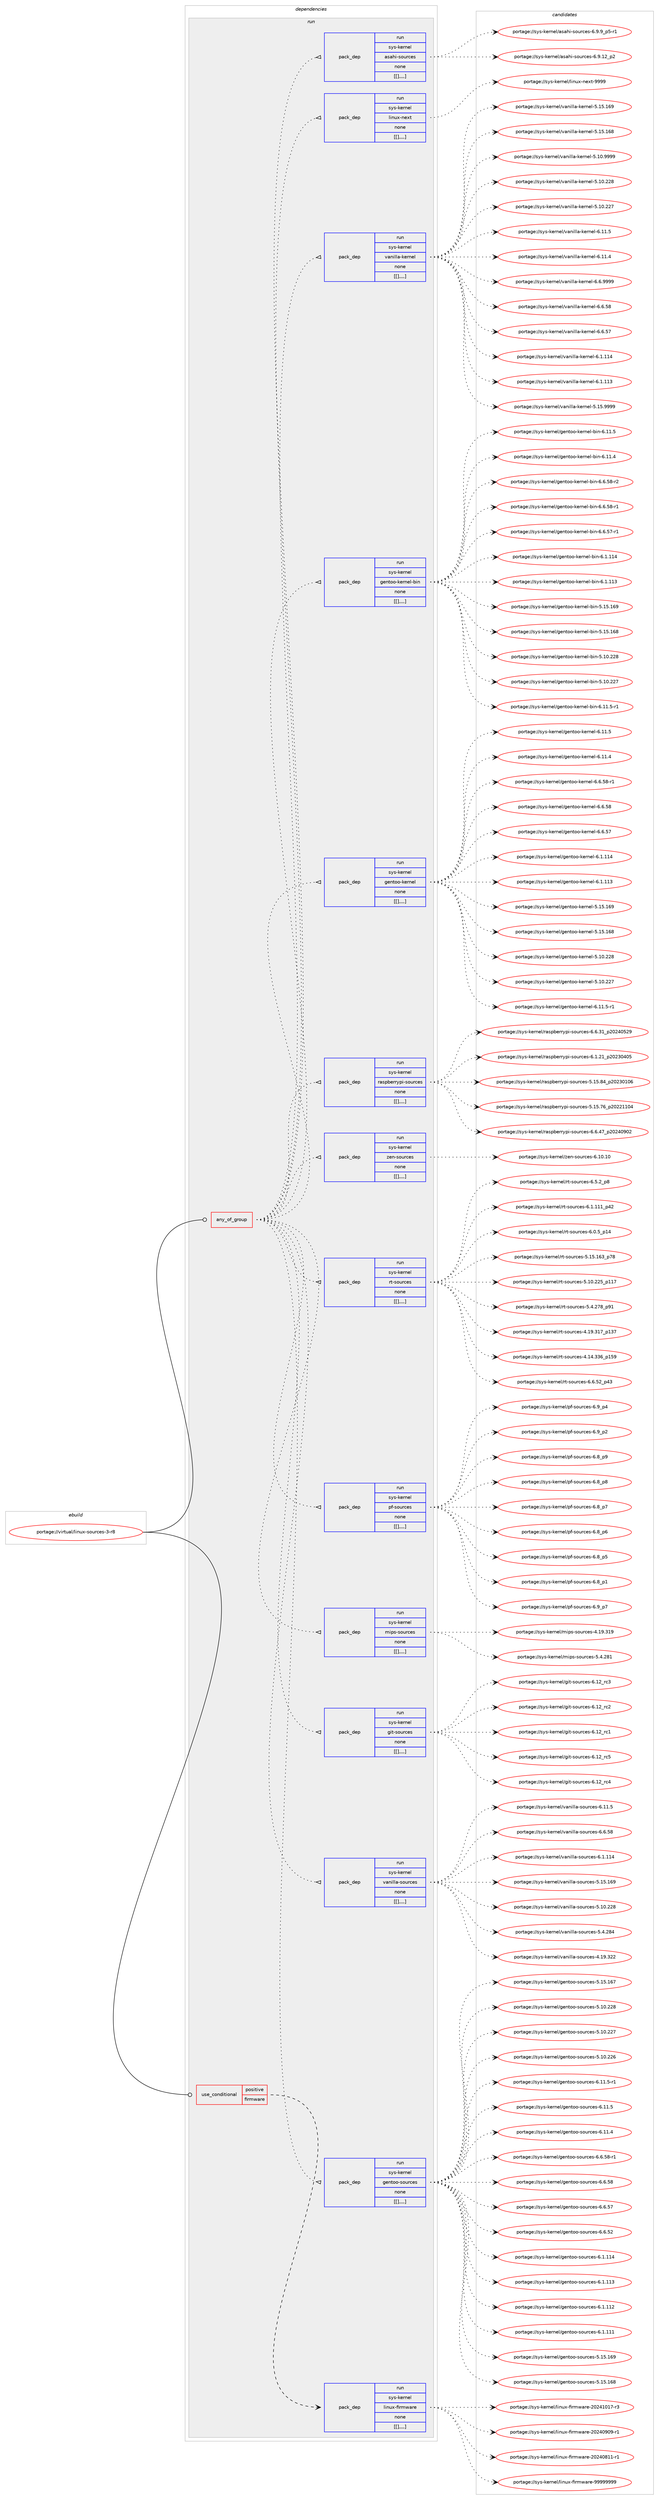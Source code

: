 digraph prolog {

# *************
# Graph options
# *************

newrank=true;
concentrate=true;
compound=true;
graph [rankdir=LR,fontname=Helvetica,fontsize=10,ranksep=1.5];#, ranksep=2.5, nodesep=0.2];
edge  [arrowhead=vee];
node  [fontname=Helvetica,fontsize=10];

# **********
# The ebuild
# **********

subgraph cluster_leftcol {
color=gray;
label=<<i>ebuild</i>>;
id [label="portage://virtual/linux-sources-3-r8", color=red, width=4, href="../virtual/linux-sources-3-r8.svg"];
}

# ****************
# The dependencies
# ****************

subgraph cluster_midcol {
color=gray;
label=<<i>dependencies</i>>;
subgraph cluster_compile {
fillcolor="#eeeeee";
style=filled;
label=<<i>compile</i>>;
}
subgraph cluster_compileandrun {
fillcolor="#eeeeee";
style=filled;
label=<<i>compile and run</i>>;
}
subgraph cluster_run {
fillcolor="#eeeeee";
style=filled;
label=<<i>run</i>>;
subgraph any48 {
dependency1606 [label=<<TABLE BORDER="0" CELLBORDER="1" CELLSPACING="0" CELLPADDING="4"><TR><TD CELLPADDING="10">any_of_group</TD></TR></TABLE>>, shape=none, color=red];subgraph pack1240 {
dependency1608 [label=<<TABLE BORDER="0" CELLBORDER="1" CELLSPACING="0" CELLPADDING="4" WIDTH="220"><TR><TD ROWSPAN="6" CELLPADDING="30">pack_dep</TD></TR><TR><TD WIDTH="110">run</TD></TR><TR><TD>sys-kernel</TD></TR><TR><TD>gentoo-sources</TD></TR><TR><TD>none</TD></TR><TR><TD>[[],,,,]</TD></TR></TABLE>>, shape=none, color=blue];
}
dependency1606:e -> dependency1608:w [weight=20,style="dotted",arrowhead="oinv"];
subgraph pack1243 {
dependency1612 [label=<<TABLE BORDER="0" CELLBORDER="1" CELLSPACING="0" CELLPADDING="4" WIDTH="220"><TR><TD ROWSPAN="6" CELLPADDING="30">pack_dep</TD></TR><TR><TD WIDTH="110">run</TD></TR><TR><TD>sys-kernel</TD></TR><TR><TD>vanilla-sources</TD></TR><TR><TD>none</TD></TR><TR><TD>[[],,,,]</TD></TR></TABLE>>, shape=none, color=blue];
}
dependency1606:e -> dependency1612:w [weight=20,style="dotted",arrowhead="oinv"];
subgraph pack1244 {
dependency1615 [label=<<TABLE BORDER="0" CELLBORDER="1" CELLSPACING="0" CELLPADDING="4" WIDTH="220"><TR><TD ROWSPAN="6" CELLPADDING="30">pack_dep</TD></TR><TR><TD WIDTH="110">run</TD></TR><TR><TD>sys-kernel</TD></TR><TR><TD>git-sources</TD></TR><TR><TD>none</TD></TR><TR><TD>[[],,,,]</TD></TR></TABLE>>, shape=none, color=blue];
}
dependency1606:e -> dependency1615:w [weight=20,style="dotted",arrowhead="oinv"];
subgraph pack1248 {
dependency1619 [label=<<TABLE BORDER="0" CELLBORDER="1" CELLSPACING="0" CELLPADDING="4" WIDTH="220"><TR><TD ROWSPAN="6" CELLPADDING="30">pack_dep</TD></TR><TR><TD WIDTH="110">run</TD></TR><TR><TD>sys-kernel</TD></TR><TR><TD>mips-sources</TD></TR><TR><TD>none</TD></TR><TR><TD>[[],,,,]</TD></TR></TABLE>>, shape=none, color=blue];
}
dependency1606:e -> dependency1619:w [weight=20,style="dotted",arrowhead="oinv"];
subgraph pack1252 {
dependency1623 [label=<<TABLE BORDER="0" CELLBORDER="1" CELLSPACING="0" CELLPADDING="4" WIDTH="220"><TR><TD ROWSPAN="6" CELLPADDING="30">pack_dep</TD></TR><TR><TD WIDTH="110">run</TD></TR><TR><TD>sys-kernel</TD></TR><TR><TD>pf-sources</TD></TR><TR><TD>none</TD></TR><TR><TD>[[],,,,]</TD></TR></TABLE>>, shape=none, color=blue];
}
dependency1606:e -> dependency1623:w [weight=20,style="dotted",arrowhead="oinv"];
subgraph pack1253 {
dependency1624 [label=<<TABLE BORDER="0" CELLBORDER="1" CELLSPACING="0" CELLPADDING="4" WIDTH="220"><TR><TD ROWSPAN="6" CELLPADDING="30">pack_dep</TD></TR><TR><TD WIDTH="110">run</TD></TR><TR><TD>sys-kernel</TD></TR><TR><TD>rt-sources</TD></TR><TR><TD>none</TD></TR><TR><TD>[[],,,,]</TD></TR></TABLE>>, shape=none, color=blue];
}
dependency1606:e -> dependency1624:w [weight=20,style="dotted",arrowhead="oinv"];
subgraph pack1258 {
dependency1630 [label=<<TABLE BORDER="0" CELLBORDER="1" CELLSPACING="0" CELLPADDING="4" WIDTH="220"><TR><TD ROWSPAN="6" CELLPADDING="30">pack_dep</TD></TR><TR><TD WIDTH="110">run</TD></TR><TR><TD>sys-kernel</TD></TR><TR><TD>zen-sources</TD></TR><TR><TD>none</TD></TR><TR><TD>[[],,,,]</TD></TR></TABLE>>, shape=none, color=blue];
}
dependency1606:e -> dependency1630:w [weight=20,style="dotted",arrowhead="oinv"];
subgraph pack1261 {
dependency1633 [label=<<TABLE BORDER="0" CELLBORDER="1" CELLSPACING="0" CELLPADDING="4" WIDTH="220"><TR><TD ROWSPAN="6" CELLPADDING="30">pack_dep</TD></TR><TR><TD WIDTH="110">run</TD></TR><TR><TD>sys-kernel</TD></TR><TR><TD>raspberrypi-sources</TD></TR><TR><TD>none</TD></TR><TR><TD>[[],,,,]</TD></TR></TABLE>>, shape=none, color=blue];
}
dependency1606:e -> dependency1633:w [weight=20,style="dotted",arrowhead="oinv"];
subgraph pack1262 {
dependency1635 [label=<<TABLE BORDER="0" CELLBORDER="1" CELLSPACING="0" CELLPADDING="4" WIDTH="220"><TR><TD ROWSPAN="6" CELLPADDING="30">pack_dep</TD></TR><TR><TD WIDTH="110">run</TD></TR><TR><TD>sys-kernel</TD></TR><TR><TD>gentoo-kernel</TD></TR><TR><TD>none</TD></TR><TR><TD>[[],,,,]</TD></TR></TABLE>>, shape=none, color=blue];
}
dependency1606:e -> dependency1635:w [weight=20,style="dotted",arrowhead="oinv"];
subgraph pack1264 {
dependency1637 [label=<<TABLE BORDER="0" CELLBORDER="1" CELLSPACING="0" CELLPADDING="4" WIDTH="220"><TR><TD ROWSPAN="6" CELLPADDING="30">pack_dep</TD></TR><TR><TD WIDTH="110">run</TD></TR><TR><TD>sys-kernel</TD></TR><TR><TD>gentoo-kernel-bin</TD></TR><TR><TD>none</TD></TR><TR><TD>[[],,,,]</TD></TR></TABLE>>, shape=none, color=blue];
}
dependency1606:e -> dependency1637:w [weight=20,style="dotted",arrowhead="oinv"];
subgraph pack1267 {
dependency1640 [label=<<TABLE BORDER="0" CELLBORDER="1" CELLSPACING="0" CELLPADDING="4" WIDTH="220"><TR><TD ROWSPAN="6" CELLPADDING="30">pack_dep</TD></TR><TR><TD WIDTH="110">run</TD></TR><TR><TD>sys-kernel</TD></TR><TR><TD>vanilla-kernel</TD></TR><TR><TD>none</TD></TR><TR><TD>[[],,,,]</TD></TR></TABLE>>, shape=none, color=blue];
}
dependency1606:e -> dependency1640:w [weight=20,style="dotted",arrowhead="oinv"];
subgraph pack1270 {
dependency1644 [label=<<TABLE BORDER="0" CELLBORDER="1" CELLSPACING="0" CELLPADDING="4" WIDTH="220"><TR><TD ROWSPAN="6" CELLPADDING="30">pack_dep</TD></TR><TR><TD WIDTH="110">run</TD></TR><TR><TD>sys-kernel</TD></TR><TR><TD>linux-next</TD></TR><TR><TD>none</TD></TR><TR><TD>[[],,,,]</TD></TR></TABLE>>, shape=none, color=blue];
}
dependency1606:e -> dependency1644:w [weight=20,style="dotted",arrowhead="oinv"];
subgraph pack1272 {
dependency1646 [label=<<TABLE BORDER="0" CELLBORDER="1" CELLSPACING="0" CELLPADDING="4" WIDTH="220"><TR><TD ROWSPAN="6" CELLPADDING="30">pack_dep</TD></TR><TR><TD WIDTH="110">run</TD></TR><TR><TD>sys-kernel</TD></TR><TR><TD>asahi-sources</TD></TR><TR><TD>none</TD></TR><TR><TD>[[],,,,]</TD></TR></TABLE>>, shape=none, color=blue];
}
dependency1606:e -> dependency1646:w [weight=20,style="dotted",arrowhead="oinv"];
}
id:e -> dependency1606:w [weight=20,style="solid",arrowhead="odot"];
subgraph cond322 {
dependency1652 [label=<<TABLE BORDER="0" CELLBORDER="1" CELLSPACING="0" CELLPADDING="4"><TR><TD ROWSPAN="3" CELLPADDING="10">use_conditional</TD></TR><TR><TD>positive</TD></TR><TR><TD>firmware</TD></TR></TABLE>>, shape=none, color=red];
subgraph pack1281 {
dependency1656 [label=<<TABLE BORDER="0" CELLBORDER="1" CELLSPACING="0" CELLPADDING="4" WIDTH="220"><TR><TD ROWSPAN="6" CELLPADDING="30">pack_dep</TD></TR><TR><TD WIDTH="110">run</TD></TR><TR><TD>sys-kernel</TD></TR><TR><TD>linux-firmware</TD></TR><TR><TD>none</TD></TR><TR><TD>[[],,,,]</TD></TR></TABLE>>, shape=none, color=blue];
}
dependency1652:e -> dependency1656:w [weight=20,style="dashed",arrowhead="vee"];
}
id:e -> dependency1652:w [weight=20,style="solid",arrowhead="odot"];
}
}

# **************
# The candidates
# **************

subgraph cluster_choices {
rank=same;
color=gray;
label=<<i>candidates</i>>;

subgraph choice1241 {
color=black;
nodesep=1;
choice11512111545107101114110101108471031011101161111114511511111711499101115455446494946534511449 [label="portage://sys-kernel/gentoo-sources-6.11.5-r1", color=red, width=4,href="../sys-kernel/gentoo-sources-6.11.5-r1.svg"];
choice1151211154510710111411010110847103101110116111111451151111171149910111545544649494653 [label="portage://sys-kernel/gentoo-sources-6.11.5", color=red, width=4,href="../sys-kernel/gentoo-sources-6.11.5.svg"];
choice1151211154510710111411010110847103101110116111111451151111171149910111545544649494652 [label="portage://sys-kernel/gentoo-sources-6.11.4", color=red, width=4,href="../sys-kernel/gentoo-sources-6.11.4.svg"];
choice11512111545107101114110101108471031011101161111114511511111711499101115455446544653564511449 [label="portage://sys-kernel/gentoo-sources-6.6.58-r1", color=red, width=4,href="../sys-kernel/gentoo-sources-6.6.58-r1.svg"];
choice1151211154510710111411010110847103101110116111111451151111171149910111545544654465356 [label="portage://sys-kernel/gentoo-sources-6.6.58", color=red, width=4,href="../sys-kernel/gentoo-sources-6.6.58.svg"];
choice1151211154510710111411010110847103101110116111111451151111171149910111545544654465355 [label="portage://sys-kernel/gentoo-sources-6.6.57", color=red, width=4,href="../sys-kernel/gentoo-sources-6.6.57.svg"];
choice1151211154510710111411010110847103101110116111111451151111171149910111545544654465350 [label="portage://sys-kernel/gentoo-sources-6.6.52", color=red, width=4,href="../sys-kernel/gentoo-sources-6.6.52.svg"];
choice115121115451071011141101011084710310111011611111145115111117114991011154554464946494952 [label="portage://sys-kernel/gentoo-sources-6.1.114", color=red, width=4,href="../sys-kernel/gentoo-sources-6.1.114.svg"];
choice115121115451071011141101011084710310111011611111145115111117114991011154554464946494951 [label="portage://sys-kernel/gentoo-sources-6.1.113", color=red, width=4,href="../sys-kernel/gentoo-sources-6.1.113.svg"];
choice115121115451071011141101011084710310111011611111145115111117114991011154554464946494950 [label="portage://sys-kernel/gentoo-sources-6.1.112", color=red, width=4,href="../sys-kernel/gentoo-sources-6.1.112.svg"];
choice115121115451071011141101011084710310111011611111145115111117114991011154554464946494949 [label="portage://sys-kernel/gentoo-sources-6.1.111", color=red, width=4,href="../sys-kernel/gentoo-sources-6.1.111.svg"];
choice11512111545107101114110101108471031011101161111114511511111711499101115455346495346495457 [label="portage://sys-kernel/gentoo-sources-5.15.169", color=red, width=4,href="../sys-kernel/gentoo-sources-5.15.169.svg"];
choice11512111545107101114110101108471031011101161111114511511111711499101115455346495346495456 [label="portage://sys-kernel/gentoo-sources-5.15.168", color=red, width=4,href="../sys-kernel/gentoo-sources-5.15.168.svg"];
choice11512111545107101114110101108471031011101161111114511511111711499101115455346495346495455 [label="portage://sys-kernel/gentoo-sources-5.15.167", color=red, width=4,href="../sys-kernel/gentoo-sources-5.15.167.svg"];
choice11512111545107101114110101108471031011101161111114511511111711499101115455346494846505056 [label="portage://sys-kernel/gentoo-sources-5.10.228", color=red, width=4,href="../sys-kernel/gentoo-sources-5.10.228.svg"];
choice11512111545107101114110101108471031011101161111114511511111711499101115455346494846505055 [label="portage://sys-kernel/gentoo-sources-5.10.227", color=red, width=4,href="../sys-kernel/gentoo-sources-5.10.227.svg"];
choice11512111545107101114110101108471031011101161111114511511111711499101115455346494846505054 [label="portage://sys-kernel/gentoo-sources-5.10.226", color=red, width=4,href="../sys-kernel/gentoo-sources-5.10.226.svg"];
dependency1608:e -> choice11512111545107101114110101108471031011101161111114511511111711499101115455446494946534511449:w [style=dotted,weight="100"];
dependency1608:e -> choice1151211154510710111411010110847103101110116111111451151111171149910111545544649494653:w [style=dotted,weight="100"];
dependency1608:e -> choice1151211154510710111411010110847103101110116111111451151111171149910111545544649494652:w [style=dotted,weight="100"];
dependency1608:e -> choice11512111545107101114110101108471031011101161111114511511111711499101115455446544653564511449:w [style=dotted,weight="100"];
dependency1608:e -> choice1151211154510710111411010110847103101110116111111451151111171149910111545544654465356:w [style=dotted,weight="100"];
dependency1608:e -> choice1151211154510710111411010110847103101110116111111451151111171149910111545544654465355:w [style=dotted,weight="100"];
dependency1608:e -> choice1151211154510710111411010110847103101110116111111451151111171149910111545544654465350:w [style=dotted,weight="100"];
dependency1608:e -> choice115121115451071011141101011084710310111011611111145115111117114991011154554464946494952:w [style=dotted,weight="100"];
dependency1608:e -> choice115121115451071011141101011084710310111011611111145115111117114991011154554464946494951:w [style=dotted,weight="100"];
dependency1608:e -> choice115121115451071011141101011084710310111011611111145115111117114991011154554464946494950:w [style=dotted,weight="100"];
dependency1608:e -> choice115121115451071011141101011084710310111011611111145115111117114991011154554464946494949:w [style=dotted,weight="100"];
dependency1608:e -> choice11512111545107101114110101108471031011101161111114511511111711499101115455346495346495457:w [style=dotted,weight="100"];
dependency1608:e -> choice11512111545107101114110101108471031011101161111114511511111711499101115455346495346495456:w [style=dotted,weight="100"];
dependency1608:e -> choice11512111545107101114110101108471031011101161111114511511111711499101115455346495346495455:w [style=dotted,weight="100"];
dependency1608:e -> choice11512111545107101114110101108471031011101161111114511511111711499101115455346494846505056:w [style=dotted,weight="100"];
dependency1608:e -> choice11512111545107101114110101108471031011101161111114511511111711499101115455346494846505055:w [style=dotted,weight="100"];
dependency1608:e -> choice11512111545107101114110101108471031011101161111114511511111711499101115455346494846505054:w [style=dotted,weight="100"];
}
subgraph choice1264 {
color=black;
nodesep=1;
choice11512111545107101114110101108471189711010510810897451151111171149910111545544649494653 [label="portage://sys-kernel/vanilla-sources-6.11.5", color=red, width=4,href="../sys-kernel/vanilla-sources-6.11.5.svg"];
choice11512111545107101114110101108471189711010510810897451151111171149910111545544654465356 [label="portage://sys-kernel/vanilla-sources-6.6.58", color=red, width=4,href="../sys-kernel/vanilla-sources-6.6.58.svg"];
choice1151211154510710111411010110847118971101051081089745115111117114991011154554464946494952 [label="portage://sys-kernel/vanilla-sources-6.1.114", color=red, width=4,href="../sys-kernel/vanilla-sources-6.1.114.svg"];
choice115121115451071011141101011084711897110105108108974511511111711499101115455346495346495457 [label="portage://sys-kernel/vanilla-sources-5.15.169", color=red, width=4,href="../sys-kernel/vanilla-sources-5.15.169.svg"];
choice115121115451071011141101011084711897110105108108974511511111711499101115455346494846505056 [label="portage://sys-kernel/vanilla-sources-5.10.228", color=red, width=4,href="../sys-kernel/vanilla-sources-5.10.228.svg"];
choice1151211154510710111411010110847118971101051081089745115111117114991011154553465246505652 [label="portage://sys-kernel/vanilla-sources-5.4.284", color=red, width=4,href="../sys-kernel/vanilla-sources-5.4.284.svg"];
choice115121115451071011141101011084711897110105108108974511511111711499101115455246495746515050 [label="portage://sys-kernel/vanilla-sources-4.19.322", color=red, width=4,href="../sys-kernel/vanilla-sources-4.19.322.svg"];
dependency1612:e -> choice11512111545107101114110101108471189711010510810897451151111171149910111545544649494653:w [style=dotted,weight="100"];
dependency1612:e -> choice11512111545107101114110101108471189711010510810897451151111171149910111545544654465356:w [style=dotted,weight="100"];
dependency1612:e -> choice1151211154510710111411010110847118971101051081089745115111117114991011154554464946494952:w [style=dotted,weight="100"];
dependency1612:e -> choice115121115451071011141101011084711897110105108108974511511111711499101115455346495346495457:w [style=dotted,weight="100"];
dependency1612:e -> choice115121115451071011141101011084711897110105108108974511511111711499101115455346494846505056:w [style=dotted,weight="100"];
dependency1612:e -> choice1151211154510710111411010110847118971101051081089745115111117114991011154553465246505652:w [style=dotted,weight="100"];
dependency1612:e -> choice115121115451071011141101011084711897110105108108974511511111711499101115455246495746515050:w [style=dotted,weight="100"];
}
subgraph choice1277 {
color=black;
nodesep=1;
choice115121115451071011141101011084710310511645115111117114991011154554464950951149953 [label="portage://sys-kernel/git-sources-6.12_rc5", color=red, width=4,href="../sys-kernel/git-sources-6.12_rc5.svg"];
choice115121115451071011141101011084710310511645115111117114991011154554464950951149952 [label="portage://sys-kernel/git-sources-6.12_rc4", color=red, width=4,href="../sys-kernel/git-sources-6.12_rc4.svg"];
choice115121115451071011141101011084710310511645115111117114991011154554464950951149951 [label="portage://sys-kernel/git-sources-6.12_rc3", color=red, width=4,href="../sys-kernel/git-sources-6.12_rc3.svg"];
choice115121115451071011141101011084710310511645115111117114991011154554464950951149950 [label="portage://sys-kernel/git-sources-6.12_rc2", color=red, width=4,href="../sys-kernel/git-sources-6.12_rc2.svg"];
choice115121115451071011141101011084710310511645115111117114991011154554464950951149949 [label="portage://sys-kernel/git-sources-6.12_rc1", color=red, width=4,href="../sys-kernel/git-sources-6.12_rc1.svg"];
dependency1615:e -> choice115121115451071011141101011084710310511645115111117114991011154554464950951149953:w [style=dotted,weight="100"];
dependency1615:e -> choice115121115451071011141101011084710310511645115111117114991011154554464950951149952:w [style=dotted,weight="100"];
dependency1615:e -> choice115121115451071011141101011084710310511645115111117114991011154554464950951149951:w [style=dotted,weight="100"];
dependency1615:e -> choice115121115451071011141101011084710310511645115111117114991011154554464950951149950:w [style=dotted,weight="100"];
dependency1615:e -> choice115121115451071011141101011084710310511645115111117114991011154554464950951149949:w [style=dotted,weight="100"];
}
subgraph choice1281 {
color=black;
nodesep=1;
choice115121115451071011141101011084710910511211545115111117114991011154553465246505649 [label="portage://sys-kernel/mips-sources-5.4.281", color=red, width=4,href="../sys-kernel/mips-sources-5.4.281.svg"];
choice11512111545107101114110101108471091051121154511511111711499101115455246495746514957 [label="portage://sys-kernel/mips-sources-4.19.319", color=red, width=4,href="../sys-kernel/mips-sources-4.19.319.svg"];
dependency1619:e -> choice115121115451071011141101011084710910511211545115111117114991011154553465246505649:w [style=dotted,weight="100"];
dependency1619:e -> choice11512111545107101114110101108471091051121154511511111711499101115455246495746514957:w [style=dotted,weight="100"];
}
subgraph choice1286 {
color=black;
nodesep=1;
choice11512111545107101114110101108471121024511511111711499101115455446579511255 [label="portage://sys-kernel/pf-sources-6.9_p7", color=red, width=4,href="../sys-kernel/pf-sources-6.9_p7.svg"];
choice11512111545107101114110101108471121024511511111711499101115455446579511252 [label="portage://sys-kernel/pf-sources-6.9_p4", color=red, width=4,href="../sys-kernel/pf-sources-6.9_p4.svg"];
choice11512111545107101114110101108471121024511511111711499101115455446579511250 [label="portage://sys-kernel/pf-sources-6.9_p2", color=red, width=4,href="../sys-kernel/pf-sources-6.9_p2.svg"];
choice11512111545107101114110101108471121024511511111711499101115455446569511257 [label="portage://sys-kernel/pf-sources-6.8_p9", color=red, width=4,href="../sys-kernel/pf-sources-6.8_p9.svg"];
choice11512111545107101114110101108471121024511511111711499101115455446569511256 [label="portage://sys-kernel/pf-sources-6.8_p8", color=red, width=4,href="../sys-kernel/pf-sources-6.8_p8.svg"];
choice11512111545107101114110101108471121024511511111711499101115455446569511255 [label="portage://sys-kernel/pf-sources-6.8_p7", color=red, width=4,href="../sys-kernel/pf-sources-6.8_p7.svg"];
choice11512111545107101114110101108471121024511511111711499101115455446569511254 [label="portage://sys-kernel/pf-sources-6.8_p6", color=red, width=4,href="../sys-kernel/pf-sources-6.8_p6.svg"];
choice11512111545107101114110101108471121024511511111711499101115455446569511253 [label="portage://sys-kernel/pf-sources-6.8_p5", color=red, width=4,href="../sys-kernel/pf-sources-6.8_p5.svg"];
choice11512111545107101114110101108471121024511511111711499101115455446569511249 [label="portage://sys-kernel/pf-sources-6.8_p1", color=red, width=4,href="../sys-kernel/pf-sources-6.8_p1.svg"];
dependency1623:e -> choice11512111545107101114110101108471121024511511111711499101115455446579511255:w [style=dotted,weight="100"];
dependency1623:e -> choice11512111545107101114110101108471121024511511111711499101115455446579511252:w [style=dotted,weight="100"];
dependency1623:e -> choice11512111545107101114110101108471121024511511111711499101115455446579511250:w [style=dotted,weight="100"];
dependency1623:e -> choice11512111545107101114110101108471121024511511111711499101115455446569511257:w [style=dotted,weight="100"];
dependency1623:e -> choice11512111545107101114110101108471121024511511111711499101115455446569511256:w [style=dotted,weight="100"];
dependency1623:e -> choice11512111545107101114110101108471121024511511111711499101115455446569511255:w [style=dotted,weight="100"];
dependency1623:e -> choice11512111545107101114110101108471121024511511111711499101115455446569511254:w [style=dotted,weight="100"];
dependency1623:e -> choice11512111545107101114110101108471121024511511111711499101115455446569511253:w [style=dotted,weight="100"];
dependency1623:e -> choice11512111545107101114110101108471121024511511111711499101115455446569511249:w [style=dotted,weight="100"];
}
subgraph choice1290 {
color=black;
nodesep=1;
choice1151211154510710111411010110847114116451151111171149910111545544654465350951125251 [label="portage://sys-kernel/rt-sources-6.6.52_p43", color=red, width=4,href="../sys-kernel/rt-sources-6.6.52_p43.svg"];
choice115121115451071011141101011084711411645115111117114991011154554465346509511256 [label="portage://sys-kernel/rt-sources-6.5.2_p8", color=red, width=4,href="../sys-kernel/rt-sources-6.5.2_p8.svg"];
choice115121115451071011141101011084711411645115111117114991011154554464946494949951125250 [label="portage://sys-kernel/rt-sources-6.1.111_p42", color=red, width=4,href="../sys-kernel/rt-sources-6.1.111_p42.svg"];
choice11512111545107101114110101108471141164511511111711499101115455446484653951124952 [label="portage://sys-kernel/rt-sources-6.0.5_p14", color=red, width=4,href="../sys-kernel/rt-sources-6.0.5_p14.svg"];
choice11512111545107101114110101108471141164511511111711499101115455346495346495451951125556 [label="portage://sys-kernel/rt-sources-5.15.163_p78", color=red, width=4,href="../sys-kernel/rt-sources-5.15.163_p78.svg"];
choice1151211154510710111411010110847114116451151111171149910111545534649484650505395112494955 [label="portage://sys-kernel/rt-sources-5.10.225_p117", color=red, width=4,href="../sys-kernel/rt-sources-5.10.225_p117.svg"];
choice115121115451071011141101011084711411645115111117114991011154553465246505556951125749 [label="portage://sys-kernel/rt-sources-5.4.278_p91", color=red, width=4,href="../sys-kernel/rt-sources-5.4.278_p91.svg"];
choice1151211154510710111411010110847114116451151111171149910111545524649574651495595112495155 [label="portage://sys-kernel/rt-sources-4.19.317_p137", color=red, width=4,href="../sys-kernel/rt-sources-4.19.317_p137.svg"];
choice1151211154510710111411010110847114116451151111171149910111545524649524651515495112495357 [label="portage://sys-kernel/rt-sources-4.14.336_p159", color=red, width=4,href="../sys-kernel/rt-sources-4.14.336_p159.svg"];
dependency1624:e -> choice1151211154510710111411010110847114116451151111171149910111545544654465350951125251:w [style=dotted,weight="100"];
dependency1624:e -> choice115121115451071011141101011084711411645115111117114991011154554465346509511256:w [style=dotted,weight="100"];
dependency1624:e -> choice115121115451071011141101011084711411645115111117114991011154554464946494949951125250:w [style=dotted,weight="100"];
dependency1624:e -> choice11512111545107101114110101108471141164511511111711499101115455446484653951124952:w [style=dotted,weight="100"];
dependency1624:e -> choice11512111545107101114110101108471141164511511111711499101115455346495346495451951125556:w [style=dotted,weight="100"];
dependency1624:e -> choice1151211154510710111411010110847114116451151111171149910111545534649484650505395112494955:w [style=dotted,weight="100"];
dependency1624:e -> choice115121115451071011141101011084711411645115111117114991011154553465246505556951125749:w [style=dotted,weight="100"];
dependency1624:e -> choice1151211154510710111411010110847114116451151111171149910111545524649574651495595112495155:w [style=dotted,weight="100"];
dependency1624:e -> choice1151211154510710111411010110847114116451151111171149910111545524649524651515495112495357:w [style=dotted,weight="100"];
}
subgraph choice1294 {
color=black;
nodesep=1;
choice115121115451071011141101011084712210111045115111117114991011154554464948464948 [label="portage://sys-kernel/zen-sources-6.10.10", color=red, width=4,href="../sys-kernel/zen-sources-6.10.10.svg"];
dependency1630:e -> choice115121115451071011141101011084712210111045115111117114991011154554464948464948:w [style=dotted,weight="100"];
}
subgraph choice1295 {
color=black;
nodesep=1;
choice11512111545107101114110101108471149711511298101114114121112105451151111171149910111545544654465255951125048505248574850 [label="portage://sys-kernel/raspberrypi-sources-6.6.47_p20240902", color=red, width=4,href="../sys-kernel/raspberrypi-sources-6.6.47_p20240902.svg"];
choice11512111545107101114110101108471149711511298101114114121112105451151111171149910111545544654465149951125048505248535057 [label="portage://sys-kernel/raspberrypi-sources-6.6.31_p20240529", color=red, width=4,href="../sys-kernel/raspberrypi-sources-6.6.31_p20240529.svg"];
choice11512111545107101114110101108471149711511298101114114121112105451151111171149910111545544649465049951125048505148524853 [label="portage://sys-kernel/raspberrypi-sources-6.1.21_p20230405", color=red, width=4,href="../sys-kernel/raspberrypi-sources-6.1.21_p20230405.svg"];
choice1151211154510710111411010110847114971151129810111411412111210545115111117114991011154553464953465652951125048505148494854 [label="portage://sys-kernel/raspberrypi-sources-5.15.84_p20230106", color=red, width=4,href="../sys-kernel/raspberrypi-sources-5.15.84_p20230106.svg"];
choice1151211154510710111411010110847114971151129810111411412111210545115111117114991011154553464953465554951125048505049494852 [label="portage://sys-kernel/raspberrypi-sources-5.15.76_p20221104", color=red, width=4,href="../sys-kernel/raspberrypi-sources-5.15.76_p20221104.svg"];
dependency1633:e -> choice11512111545107101114110101108471149711511298101114114121112105451151111171149910111545544654465255951125048505248574850:w [style=dotted,weight="100"];
dependency1633:e -> choice11512111545107101114110101108471149711511298101114114121112105451151111171149910111545544654465149951125048505248535057:w [style=dotted,weight="100"];
dependency1633:e -> choice11512111545107101114110101108471149711511298101114114121112105451151111171149910111545544649465049951125048505148524853:w [style=dotted,weight="100"];
dependency1633:e -> choice1151211154510710111411010110847114971151129810111411412111210545115111117114991011154553464953465652951125048505148494854:w [style=dotted,weight="100"];
dependency1633:e -> choice1151211154510710111411010110847114971151129810111411412111210545115111117114991011154553464953465554951125048505049494852:w [style=dotted,weight="100"];
}
subgraph choice1303 {
color=black;
nodesep=1;
choice115121115451071011141101011084710310111011611111145107101114110101108455446494946534511449 [label="portage://sys-kernel/gentoo-kernel-6.11.5-r1", color=red, width=4,href="../sys-kernel/gentoo-kernel-6.11.5-r1.svg"];
choice11512111545107101114110101108471031011101161111114510710111411010110845544649494653 [label="portage://sys-kernel/gentoo-kernel-6.11.5", color=red, width=4,href="../sys-kernel/gentoo-kernel-6.11.5.svg"];
choice11512111545107101114110101108471031011101161111114510710111411010110845544649494652 [label="portage://sys-kernel/gentoo-kernel-6.11.4", color=red, width=4,href="../sys-kernel/gentoo-kernel-6.11.4.svg"];
choice115121115451071011141101011084710310111011611111145107101114110101108455446544653564511449 [label="portage://sys-kernel/gentoo-kernel-6.6.58-r1", color=red, width=4,href="../sys-kernel/gentoo-kernel-6.6.58-r1.svg"];
choice11512111545107101114110101108471031011101161111114510710111411010110845544654465356 [label="portage://sys-kernel/gentoo-kernel-6.6.58", color=red, width=4,href="../sys-kernel/gentoo-kernel-6.6.58.svg"];
choice11512111545107101114110101108471031011101161111114510710111411010110845544654465355 [label="portage://sys-kernel/gentoo-kernel-6.6.57", color=red, width=4,href="../sys-kernel/gentoo-kernel-6.6.57.svg"];
choice1151211154510710111411010110847103101110116111111451071011141101011084554464946494952 [label="portage://sys-kernel/gentoo-kernel-6.1.114", color=red, width=4,href="../sys-kernel/gentoo-kernel-6.1.114.svg"];
choice1151211154510710111411010110847103101110116111111451071011141101011084554464946494951 [label="portage://sys-kernel/gentoo-kernel-6.1.113", color=red, width=4,href="../sys-kernel/gentoo-kernel-6.1.113.svg"];
choice115121115451071011141101011084710310111011611111145107101114110101108455346495346495457 [label="portage://sys-kernel/gentoo-kernel-5.15.169", color=red, width=4,href="../sys-kernel/gentoo-kernel-5.15.169.svg"];
choice115121115451071011141101011084710310111011611111145107101114110101108455346495346495456 [label="portage://sys-kernel/gentoo-kernel-5.15.168", color=red, width=4,href="../sys-kernel/gentoo-kernel-5.15.168.svg"];
choice115121115451071011141101011084710310111011611111145107101114110101108455346494846505056 [label="portage://sys-kernel/gentoo-kernel-5.10.228", color=red, width=4,href="../sys-kernel/gentoo-kernel-5.10.228.svg"];
choice115121115451071011141101011084710310111011611111145107101114110101108455346494846505055 [label="portage://sys-kernel/gentoo-kernel-5.10.227", color=red, width=4,href="../sys-kernel/gentoo-kernel-5.10.227.svg"];
dependency1635:e -> choice115121115451071011141101011084710310111011611111145107101114110101108455446494946534511449:w [style=dotted,weight="100"];
dependency1635:e -> choice11512111545107101114110101108471031011101161111114510710111411010110845544649494653:w [style=dotted,weight="100"];
dependency1635:e -> choice11512111545107101114110101108471031011101161111114510710111411010110845544649494652:w [style=dotted,weight="100"];
dependency1635:e -> choice115121115451071011141101011084710310111011611111145107101114110101108455446544653564511449:w [style=dotted,weight="100"];
dependency1635:e -> choice11512111545107101114110101108471031011101161111114510710111411010110845544654465356:w [style=dotted,weight="100"];
dependency1635:e -> choice11512111545107101114110101108471031011101161111114510710111411010110845544654465355:w [style=dotted,weight="100"];
dependency1635:e -> choice1151211154510710111411010110847103101110116111111451071011141101011084554464946494952:w [style=dotted,weight="100"];
dependency1635:e -> choice1151211154510710111411010110847103101110116111111451071011141101011084554464946494951:w [style=dotted,weight="100"];
dependency1635:e -> choice115121115451071011141101011084710310111011611111145107101114110101108455346495346495457:w [style=dotted,weight="100"];
dependency1635:e -> choice115121115451071011141101011084710310111011611111145107101114110101108455346495346495456:w [style=dotted,weight="100"];
dependency1635:e -> choice115121115451071011141101011084710310111011611111145107101114110101108455346494846505056:w [style=dotted,weight="100"];
dependency1635:e -> choice115121115451071011141101011084710310111011611111145107101114110101108455346494846505055:w [style=dotted,weight="100"];
}
subgraph choice1314 {
color=black;
nodesep=1;
choice1151211154510710111411010110847103101110116111111451071011141101011084598105110455446494946534511449 [label="portage://sys-kernel/gentoo-kernel-bin-6.11.5-r1", color=red, width=4,href="../sys-kernel/gentoo-kernel-bin-6.11.5-r1.svg"];
choice115121115451071011141101011084710310111011611111145107101114110101108459810511045544649494653 [label="portage://sys-kernel/gentoo-kernel-bin-6.11.5", color=red, width=4,href="../sys-kernel/gentoo-kernel-bin-6.11.5.svg"];
choice115121115451071011141101011084710310111011611111145107101114110101108459810511045544649494652 [label="portage://sys-kernel/gentoo-kernel-bin-6.11.4", color=red, width=4,href="../sys-kernel/gentoo-kernel-bin-6.11.4.svg"];
choice1151211154510710111411010110847103101110116111111451071011141101011084598105110455446544653564511450 [label="portage://sys-kernel/gentoo-kernel-bin-6.6.58-r2", color=red, width=4,href="../sys-kernel/gentoo-kernel-bin-6.6.58-r2.svg"];
choice1151211154510710111411010110847103101110116111111451071011141101011084598105110455446544653564511449 [label="portage://sys-kernel/gentoo-kernel-bin-6.6.58-r1", color=red, width=4,href="../sys-kernel/gentoo-kernel-bin-6.6.58-r1.svg"];
choice1151211154510710111411010110847103101110116111111451071011141101011084598105110455446544653554511449 [label="portage://sys-kernel/gentoo-kernel-bin-6.6.57-r1", color=red, width=4,href="../sys-kernel/gentoo-kernel-bin-6.6.57-r1.svg"];
choice11512111545107101114110101108471031011101161111114510710111411010110845981051104554464946494952 [label="portage://sys-kernel/gentoo-kernel-bin-6.1.114", color=red, width=4,href="../sys-kernel/gentoo-kernel-bin-6.1.114.svg"];
choice11512111545107101114110101108471031011101161111114510710111411010110845981051104554464946494951 [label="portage://sys-kernel/gentoo-kernel-bin-6.1.113", color=red, width=4,href="../sys-kernel/gentoo-kernel-bin-6.1.113.svg"];
choice1151211154510710111411010110847103101110116111111451071011141101011084598105110455346495346495457 [label="portage://sys-kernel/gentoo-kernel-bin-5.15.169", color=red, width=4,href="../sys-kernel/gentoo-kernel-bin-5.15.169.svg"];
choice1151211154510710111411010110847103101110116111111451071011141101011084598105110455346495346495456 [label="portage://sys-kernel/gentoo-kernel-bin-5.15.168", color=red, width=4,href="../sys-kernel/gentoo-kernel-bin-5.15.168.svg"];
choice1151211154510710111411010110847103101110116111111451071011141101011084598105110455346494846505056 [label="portage://sys-kernel/gentoo-kernel-bin-5.10.228", color=red, width=4,href="../sys-kernel/gentoo-kernel-bin-5.10.228.svg"];
choice1151211154510710111411010110847103101110116111111451071011141101011084598105110455346494846505055 [label="portage://sys-kernel/gentoo-kernel-bin-5.10.227", color=red, width=4,href="../sys-kernel/gentoo-kernel-bin-5.10.227.svg"];
dependency1637:e -> choice1151211154510710111411010110847103101110116111111451071011141101011084598105110455446494946534511449:w [style=dotted,weight="100"];
dependency1637:e -> choice115121115451071011141101011084710310111011611111145107101114110101108459810511045544649494653:w [style=dotted,weight="100"];
dependency1637:e -> choice115121115451071011141101011084710310111011611111145107101114110101108459810511045544649494652:w [style=dotted,weight="100"];
dependency1637:e -> choice1151211154510710111411010110847103101110116111111451071011141101011084598105110455446544653564511450:w [style=dotted,weight="100"];
dependency1637:e -> choice1151211154510710111411010110847103101110116111111451071011141101011084598105110455446544653564511449:w [style=dotted,weight="100"];
dependency1637:e -> choice1151211154510710111411010110847103101110116111111451071011141101011084598105110455446544653554511449:w [style=dotted,weight="100"];
dependency1637:e -> choice11512111545107101114110101108471031011101161111114510710111411010110845981051104554464946494952:w [style=dotted,weight="100"];
dependency1637:e -> choice11512111545107101114110101108471031011101161111114510710111411010110845981051104554464946494951:w [style=dotted,weight="100"];
dependency1637:e -> choice1151211154510710111411010110847103101110116111111451071011141101011084598105110455346495346495457:w [style=dotted,weight="100"];
dependency1637:e -> choice1151211154510710111411010110847103101110116111111451071011141101011084598105110455346495346495456:w [style=dotted,weight="100"];
dependency1637:e -> choice1151211154510710111411010110847103101110116111111451071011141101011084598105110455346494846505056:w [style=dotted,weight="100"];
dependency1637:e -> choice1151211154510710111411010110847103101110116111111451071011141101011084598105110455346494846505055:w [style=dotted,weight="100"];
}
subgraph choice1333 {
color=black;
nodesep=1;
choice115121115451071011141101011084711897110105108108974510710111411010110845544649494653 [label="portage://sys-kernel/vanilla-kernel-6.11.5", color=red, width=4,href="../sys-kernel/vanilla-kernel-6.11.5.svg"];
choice115121115451071011141101011084711897110105108108974510710111411010110845544649494652 [label="portage://sys-kernel/vanilla-kernel-6.11.4", color=red, width=4,href="../sys-kernel/vanilla-kernel-6.11.4.svg"];
choice1151211154510710111411010110847118971101051081089745107101114110101108455446544657575757 [label="portage://sys-kernel/vanilla-kernel-6.6.9999", color=red, width=4,href="../sys-kernel/vanilla-kernel-6.6.9999.svg"];
choice115121115451071011141101011084711897110105108108974510710111411010110845544654465356 [label="portage://sys-kernel/vanilla-kernel-6.6.58", color=red, width=4,href="../sys-kernel/vanilla-kernel-6.6.58.svg"];
choice115121115451071011141101011084711897110105108108974510710111411010110845544654465355 [label="portage://sys-kernel/vanilla-kernel-6.6.57", color=red, width=4,href="../sys-kernel/vanilla-kernel-6.6.57.svg"];
choice11512111545107101114110101108471189711010510810897451071011141101011084554464946494952 [label="portage://sys-kernel/vanilla-kernel-6.1.114", color=red, width=4,href="../sys-kernel/vanilla-kernel-6.1.114.svg"];
choice11512111545107101114110101108471189711010510810897451071011141101011084554464946494951 [label="portage://sys-kernel/vanilla-kernel-6.1.113", color=red, width=4,href="../sys-kernel/vanilla-kernel-6.1.113.svg"];
choice115121115451071011141101011084711897110105108108974510710111411010110845534649534657575757 [label="portage://sys-kernel/vanilla-kernel-5.15.9999", color=red, width=4,href="../sys-kernel/vanilla-kernel-5.15.9999.svg"];
choice1151211154510710111411010110847118971101051081089745107101114110101108455346495346495457 [label="portage://sys-kernel/vanilla-kernel-5.15.169", color=red, width=4,href="../sys-kernel/vanilla-kernel-5.15.169.svg"];
choice1151211154510710111411010110847118971101051081089745107101114110101108455346495346495456 [label="portage://sys-kernel/vanilla-kernel-5.15.168", color=red, width=4,href="../sys-kernel/vanilla-kernel-5.15.168.svg"];
choice115121115451071011141101011084711897110105108108974510710111411010110845534649484657575757 [label="portage://sys-kernel/vanilla-kernel-5.10.9999", color=red, width=4,href="../sys-kernel/vanilla-kernel-5.10.9999.svg"];
choice1151211154510710111411010110847118971101051081089745107101114110101108455346494846505056 [label="portage://sys-kernel/vanilla-kernel-5.10.228", color=red, width=4,href="../sys-kernel/vanilla-kernel-5.10.228.svg"];
choice1151211154510710111411010110847118971101051081089745107101114110101108455346494846505055 [label="portage://sys-kernel/vanilla-kernel-5.10.227", color=red, width=4,href="../sys-kernel/vanilla-kernel-5.10.227.svg"];
dependency1640:e -> choice115121115451071011141101011084711897110105108108974510710111411010110845544649494653:w [style=dotted,weight="100"];
dependency1640:e -> choice115121115451071011141101011084711897110105108108974510710111411010110845544649494652:w [style=dotted,weight="100"];
dependency1640:e -> choice1151211154510710111411010110847118971101051081089745107101114110101108455446544657575757:w [style=dotted,weight="100"];
dependency1640:e -> choice115121115451071011141101011084711897110105108108974510710111411010110845544654465356:w [style=dotted,weight="100"];
dependency1640:e -> choice115121115451071011141101011084711897110105108108974510710111411010110845544654465355:w [style=dotted,weight="100"];
dependency1640:e -> choice11512111545107101114110101108471189711010510810897451071011141101011084554464946494952:w [style=dotted,weight="100"];
dependency1640:e -> choice11512111545107101114110101108471189711010510810897451071011141101011084554464946494951:w [style=dotted,weight="100"];
dependency1640:e -> choice115121115451071011141101011084711897110105108108974510710111411010110845534649534657575757:w [style=dotted,weight="100"];
dependency1640:e -> choice1151211154510710111411010110847118971101051081089745107101114110101108455346495346495457:w [style=dotted,weight="100"];
dependency1640:e -> choice1151211154510710111411010110847118971101051081089745107101114110101108455346495346495456:w [style=dotted,weight="100"];
dependency1640:e -> choice115121115451071011141101011084711897110105108108974510710111411010110845534649484657575757:w [style=dotted,weight="100"];
dependency1640:e -> choice1151211154510710111411010110847118971101051081089745107101114110101108455346494846505056:w [style=dotted,weight="100"];
dependency1640:e -> choice1151211154510710111411010110847118971101051081089745107101114110101108455346494846505055:w [style=dotted,weight="100"];
}
subgraph choice1353 {
color=black;
nodesep=1;
choice1151211154510710111411010110847108105110117120451101011201164557575757 [label="portage://sys-kernel/linux-next-9999", color=red, width=4,href="../sys-kernel/linux-next-9999.svg"];
dependency1644:e -> choice1151211154510710111411010110847108105110117120451101011201164557575757:w [style=dotted,weight="100"];
}
subgraph choice1358 {
color=black;
nodesep=1;
choice115121115451071011141101011084797115971041054511511111711499101115455446574649509511250 [label="portage://sys-kernel/asahi-sources-6.9.12_p2", color=red, width=4,href="../sys-kernel/asahi-sources-6.9.12_p2.svg"];
choice11512111545107101114110101108479711597104105451151111171149910111545544657465795112534511449 [label="portage://sys-kernel/asahi-sources-6.9.9_p5-r1", color=red, width=4,href="../sys-kernel/asahi-sources-6.9.9_p5-r1.svg"];
dependency1646:e -> choice115121115451071011141101011084797115971041054511511111711499101115455446574649509511250:w [style=dotted,weight="100"];
dependency1646:e -> choice11512111545107101114110101108479711597104105451151111171149910111545544657465795112534511449:w [style=dotted,weight="100"];
}
subgraph choice1363 {
color=black;
nodesep=1;
choice11512111545107101114110101108471081051101171204510210511410911997114101455757575757575757 [label="portage://sys-kernel/linux-firmware-99999999", color=red, width=4,href="../sys-kernel/linux-firmware-99999999.svg"];
choice115121115451071011141101011084710810511011712045102105114109119971141014550485052494849554511451 [label="portage://sys-kernel/linux-firmware-20241017-r3", color=red, width=4,href="../sys-kernel/linux-firmware-20241017-r3.svg"];
choice115121115451071011141101011084710810511011712045102105114109119971141014550485052485748574511449 [label="portage://sys-kernel/linux-firmware-20240909-r1", color=red, width=4,href="../sys-kernel/linux-firmware-20240909-r1.svg"];
choice115121115451071011141101011084710810511011712045102105114109119971141014550485052485649494511449 [label="portage://sys-kernel/linux-firmware-20240811-r1", color=red, width=4,href="../sys-kernel/linux-firmware-20240811-r1.svg"];
dependency1656:e -> choice11512111545107101114110101108471081051101171204510210511410911997114101455757575757575757:w [style=dotted,weight="100"];
dependency1656:e -> choice115121115451071011141101011084710810511011712045102105114109119971141014550485052494849554511451:w [style=dotted,weight="100"];
dependency1656:e -> choice115121115451071011141101011084710810511011712045102105114109119971141014550485052485748574511449:w [style=dotted,weight="100"];
dependency1656:e -> choice115121115451071011141101011084710810511011712045102105114109119971141014550485052485649494511449:w [style=dotted,weight="100"];
}
}

}
